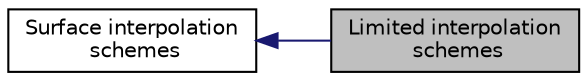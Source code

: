 digraph "Limited interpolation schemes"
{
  bgcolor="transparent";
  edge [fontname="Helvetica",fontsize="10",labelfontname="Helvetica",labelfontsize="10"];
  node [fontname="Helvetica",fontsize="10",shape=record];
  rankdir=LR;
  Node0 [label="Limited interpolation\l schemes",height=0.2,width=0.4,color="black", fillcolor="grey75", style="filled" fontcolor="black"];
  Node1 [label="Surface interpolation\l schemes",height=0.2,width=0.4,color="black",URL="$group__grpFvSurfaceInterpolationSchemes.html"];
  Node1->Node0 [shape=plaintext, color="midnightblue", dir="back", style="solid"];
}
